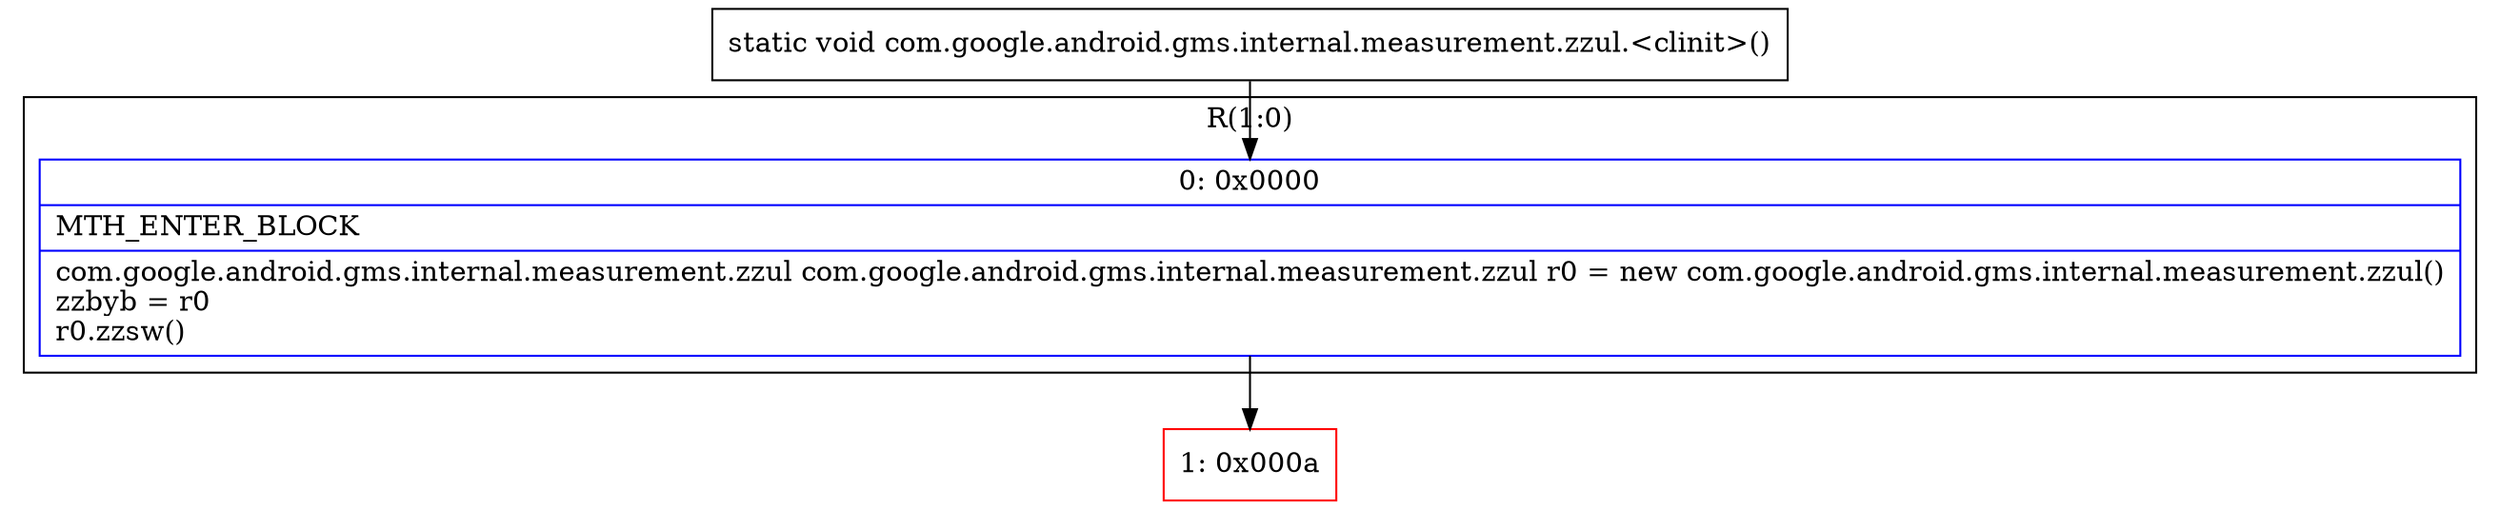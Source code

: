 digraph "CFG forcom.google.android.gms.internal.measurement.zzul.\<clinit\>()V" {
subgraph cluster_Region_484742617 {
label = "R(1:0)";
node [shape=record,color=blue];
Node_0 [shape=record,label="{0\:\ 0x0000|MTH_ENTER_BLOCK\l|com.google.android.gms.internal.measurement.zzul com.google.android.gms.internal.measurement.zzul r0 = new com.google.android.gms.internal.measurement.zzul()\lzzbyb = r0\lr0.zzsw()\l}"];
}
Node_1 [shape=record,color=red,label="{1\:\ 0x000a}"];
MethodNode[shape=record,label="{static void com.google.android.gms.internal.measurement.zzul.\<clinit\>() }"];
MethodNode -> Node_0;
Node_0 -> Node_1;
}

